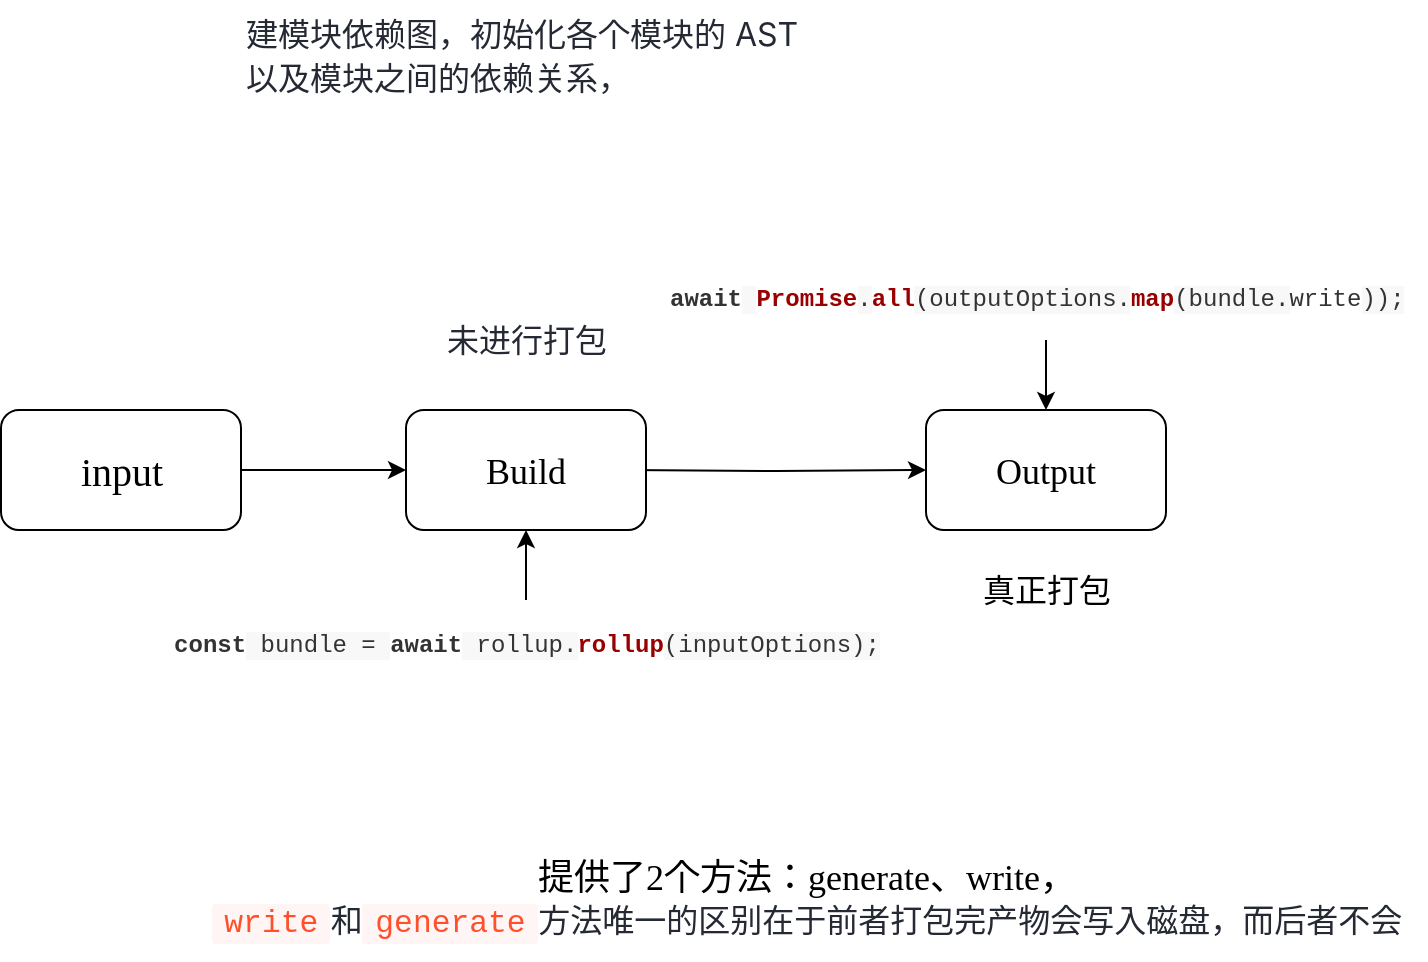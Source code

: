 <mxfile version="20.8.3" type="github">
  <diagram id="prtHgNgQTEPvFCAcTncT" name="Page-1">
    <mxGraphModel dx="954" dy="616" grid="1" gridSize="10" guides="1" tooltips="1" connect="1" arrows="1" fold="1" page="1" pageScale="1" pageWidth="827" pageHeight="1169" math="0" shadow="0">
      <root>
        <mxCell id="0" />
        <mxCell id="1" parent="0" />
        <mxCell id="WediANd1UDlfJTJ_lAEJ-4" style="edgeStyle=orthogonalEdgeStyle;rounded=0;orthogonalLoop=1;jettySize=auto;html=1;exitX=1;exitY=0.5;exitDx=0;exitDy=0;fontSize=24;" edge="1" parent="1" source="WediANd1UDlfJTJ_lAEJ-1">
          <mxGeometry relative="1" as="geometry">
            <mxPoint x="260" y="265" as="targetPoint" />
          </mxGeometry>
        </mxCell>
        <mxCell id="WediANd1UDlfJTJ_lAEJ-1" value="&lt;font style=&quot;font-size: 20px;&quot;&gt;input&lt;/font&gt;" style="rounded=1;whiteSpace=wrap;html=1;fontSize=20;fontFamily=Verdana;" vertex="1" parent="1">
          <mxGeometry x="57.5" y="235" width="120" height="60" as="geometry" />
        </mxCell>
        <mxCell id="WediANd1UDlfJTJ_lAEJ-5" style="edgeStyle=orthogonalEdgeStyle;rounded=0;orthogonalLoop=1;jettySize=auto;html=1;exitX=1;exitY=0.5;exitDx=0;exitDy=0;entryX=0;entryY=0.5;entryDx=0;entryDy=0;fontSize=24;" edge="1" parent="1" target="WediANd1UDlfJTJ_lAEJ-21">
          <mxGeometry relative="1" as="geometry">
            <mxPoint x="370" y="265" as="sourcePoint" />
            <mxPoint x="440" y="265" as="targetPoint" />
          </mxGeometry>
        </mxCell>
        <mxCell id="WediANd1UDlfJTJ_lAEJ-19" value="&lt;span style=&quot;color: rgb(37, 41, 51); font-family: -apple-system, system-ui, &amp;quot;Segoe UI&amp;quot;, Roboto, Ubuntu, Cantarell, &amp;quot;Noto Sans&amp;quot;, sans-serif, &amp;quot;system-ui&amp;quot;, &amp;quot;Helvetica Neue&amp;quot;, &amp;quot;PingFang SC&amp;quot;, &amp;quot;Hiragino Sans GB&amp;quot;, &amp;quot;Microsoft YaHei&amp;quot;, Arial; font-size: 16px; font-style: normal; font-variant-ligatures: normal; font-variant-caps: normal; font-weight: 400; letter-spacing: normal; orphans: 2; text-align: start; text-indent: 0px; text-transform: none; widows: 2; word-spacing: 0px; -webkit-text-stroke-width: 0px; background-color: rgb(255, 255, 255); text-decoration-thickness: initial; text-decoration-style: initial; text-decoration-color: initial; float: none; display: inline !important;&quot;&gt;建模块依赖图，初始化各个模块的 AST 以及模块之间的依赖关系，&lt;/span&gt;" style="text;whiteSpace=wrap;html=1;fontSize=18;fontFamily=Verdana;" vertex="1" parent="1">
          <mxGeometry x="177.5" y="30" width="285" height="50" as="geometry" />
        </mxCell>
        <mxCell id="WediANd1UDlfJTJ_lAEJ-20" value="&lt;span style=&quot;font-size: 18px;&quot;&gt;Build&lt;/span&gt;" style="rounded=1;whiteSpace=wrap;html=1;fontSize=20;fontFamily=Verdana;" vertex="1" parent="1">
          <mxGeometry x="260" y="235" width="120" height="60" as="geometry" />
        </mxCell>
        <mxCell id="WediANd1UDlfJTJ_lAEJ-21" value="&lt;span style=&quot;font-size: 18px;&quot;&gt;Output&lt;/span&gt;" style="rounded=1;whiteSpace=wrap;html=1;fontSize=20;fontFamily=Verdana;" vertex="1" parent="1">
          <mxGeometry x="520" y="235" width="120" height="60" as="geometry" />
        </mxCell>
        <mxCell id="WediANd1UDlfJTJ_lAEJ-26" value="提供了2个方法：generate、write，&lt;br&gt;&lt;code style=&quot;font-family: Menlo, Monaco, Consolas, &amp;quot;Courier New&amp;quot;, monospace; font-size: 0.87em; word-break: break-word; border-radius: 2px; overflow-x: auto; background-color: rgb(255, 245, 245); color: rgb(255, 80, 44); padding: 0.065em 0.4em; text-align: start;&quot;&gt;write&lt;/code&gt;&lt;span style=&quot;color: rgb(37, 41, 51); font-family: -apple-system, system-ui, &amp;quot;Segoe UI&amp;quot;, Roboto, Ubuntu, Cantarell, &amp;quot;Noto Sans&amp;quot;, sans-serif, &amp;quot;system-ui&amp;quot;, &amp;quot;Helvetica Neue&amp;quot;, &amp;quot;PingFang SC&amp;quot;, &amp;quot;Hiragino Sans GB&amp;quot;, &amp;quot;Microsoft YaHei&amp;quot;, Arial; font-size: 16px; text-align: start; background-color: rgb(255, 255, 255);&quot;&gt;和&lt;/span&gt;&lt;code style=&quot;font-family: Menlo, Monaco, Consolas, &amp;quot;Courier New&amp;quot;, monospace; font-size: 0.87em; word-break: break-word; border-radius: 2px; overflow-x: auto; background-color: rgb(255, 245, 245); color: rgb(255, 80, 44); padding: 0.065em 0.4em; text-align: start;&quot;&gt;generate&lt;/code&gt;&lt;span style=&quot;color: rgb(37, 41, 51); font-family: -apple-system, system-ui, &amp;quot;Segoe UI&amp;quot;, Roboto, Ubuntu, Cantarell, &amp;quot;Noto Sans&amp;quot;, sans-serif, &amp;quot;system-ui&amp;quot;, &amp;quot;Helvetica Neue&amp;quot;, &amp;quot;PingFang SC&amp;quot;, &amp;quot;Hiragino Sans GB&amp;quot;, &amp;quot;Microsoft YaHei&amp;quot;, Arial; font-size: 16px; text-align: start; background-color: rgb(255, 255, 255);&quot;&gt;方法唯一的区别在于前者打包完产物会写入磁盘，而后者不会&lt;/span&gt;" style="text;html=1;align=center;verticalAlign=middle;resizable=0;points=[];autosize=1;strokeColor=none;fillColor=none;fontSize=18;fontFamily=Verdana;" vertex="1" parent="1">
          <mxGeometry x="150" y="450" width="620" height="60" as="geometry" />
        </mxCell>
        <mxCell id="WediANd1UDlfJTJ_lAEJ-30" value="&lt;span style=&quot;color: rgb(37, 41, 51); font-family: -apple-system, system-ui, &amp;quot;Segoe UI&amp;quot;, Roboto, Ubuntu, Cantarell, &amp;quot;Noto Sans&amp;quot;, sans-serif, &amp;quot;system-ui&amp;quot;, &amp;quot;Helvetica Neue&amp;quot;, &amp;quot;PingFang SC&amp;quot;, &amp;quot;Hiragino Sans GB&amp;quot;, &amp;quot;Microsoft YaHei&amp;quot;, Arial; font-size: 16px; text-align: start; background-color: rgb(255, 255, 255);&quot;&gt;未进行打包&lt;/span&gt;" style="text;html=1;align=center;verticalAlign=middle;resizable=0;points=[];autosize=1;strokeColor=none;fillColor=none;fontSize=16;fontFamily=Verdana;" vertex="1" parent="1">
          <mxGeometry x="270" y="185" width="100" height="30" as="geometry" />
        </mxCell>
        <mxCell id="WediANd1UDlfJTJ_lAEJ-34" value="" style="edgeStyle=orthogonalEdgeStyle;rounded=0;orthogonalLoop=1;jettySize=auto;html=1;fontFamily=Verdana;fontSize=18;" edge="1" parent="1" source="WediANd1UDlfJTJ_lAEJ-31" target="WediANd1UDlfJTJ_lAEJ-20">
          <mxGeometry relative="1" as="geometry" />
        </mxCell>
        <mxCell id="WediANd1UDlfJTJ_lAEJ-31" value="&lt;span style=&quot;color: rgb(51, 51, 51); font-weight: 700; font-family: Menlo, Monaco, Consolas, &amp;quot;Courier New&amp;quot;, monospace; font-size: 12px; text-align: start;&quot; class=&quot;hljs-keyword&quot;&gt;const&lt;/span&gt;&lt;span style=&quot;color: rgb(51, 51, 51); font-family: Menlo, Monaco, Consolas, &amp;quot;Courier New&amp;quot;, monospace; font-size: 12px; text-align: start; background-color: rgb(248, 248, 248);&quot;&gt; bundle = &lt;/span&gt;&lt;span style=&quot;color: rgb(51, 51, 51); font-weight: 700; font-family: Menlo, Monaco, Consolas, &amp;quot;Courier New&amp;quot;, monospace; font-size: 12px; text-align: start;&quot; class=&quot;hljs-keyword&quot;&gt;await&lt;/span&gt;&lt;span style=&quot;color: rgb(51, 51, 51); font-family: Menlo, Monaco, Consolas, &amp;quot;Courier New&amp;quot;, monospace; font-size: 12px; text-align: start; background-color: rgb(248, 248, 248);&quot;&gt; rollup.&lt;/span&gt;&lt;span style=&quot;color: rgb(153, 0, 0); font-weight: 700; font-family: Menlo, Monaco, Consolas, &amp;quot;Courier New&amp;quot;, monospace; font-size: 12px; text-align: start;&quot; class=&quot;hljs-title function_&quot;&gt;rollup&lt;/span&gt;&lt;span style=&quot;color: rgb(51, 51, 51); font-family: Menlo, Monaco, Consolas, &amp;quot;Courier New&amp;quot;, monospace; font-size: 12px; text-align: start; background-color: rgb(248, 248, 248);&quot;&gt;(inputOptions);&lt;/span&gt;" style="text;html=1;align=center;verticalAlign=middle;resizable=0;points=[];autosize=1;strokeColor=none;fillColor=none;fontSize=18;fontFamily=Verdana;" vertex="1" parent="1">
          <mxGeometry x="130" y="330" width="380" height="40" as="geometry" />
        </mxCell>
        <mxCell id="WediANd1UDlfJTJ_lAEJ-36" value="" style="edgeStyle=orthogonalEdgeStyle;rounded=0;orthogonalLoop=1;jettySize=auto;html=1;fontFamily=Verdana;fontSize=18;" edge="1" parent="1" source="WediANd1UDlfJTJ_lAEJ-35" target="WediANd1UDlfJTJ_lAEJ-21">
          <mxGeometry relative="1" as="geometry" />
        </mxCell>
        <mxCell id="WediANd1UDlfJTJ_lAEJ-35" value="&lt;meta charset=&quot;utf-8&quot;&gt;&lt;span style=&quot;color: rgb(51, 51, 51); font-weight: 700; font-family: Menlo, Monaco, Consolas, &amp;quot;Courier New&amp;quot;, monospace; font-size: 12px; font-style: normal; font-variant-ligatures: normal; font-variant-caps: normal; letter-spacing: normal; orphans: 2; text-align: start; text-indent: 0px; text-transform: none; widows: 2; word-spacing: 0px; -webkit-text-stroke-width: 0px; text-decoration-thickness: initial; text-decoration-style: initial; text-decoration-color: initial;&quot; class=&quot;hljs-keyword&quot;&gt;await&lt;/span&gt;&lt;span style=&quot;color: rgb(51, 51, 51); font-family: Menlo, Monaco, Consolas, &amp;quot;Courier New&amp;quot;, monospace; font-size: 12px; font-style: normal; font-variant-ligatures: normal; font-variant-caps: normal; font-weight: 400; letter-spacing: normal; orphans: 2; text-align: start; text-indent: 0px; text-transform: none; widows: 2; word-spacing: 0px; -webkit-text-stroke-width: 0px; background-color: rgb(248, 248, 248); text-decoration-thickness: initial; text-decoration-style: initial; text-decoration-color: initial; float: none; display: inline !important;&quot;&gt; &lt;/span&gt;&lt;span style=&quot;color: rgb(153, 0, 0); font-weight: 700; font-family: Menlo, Monaco, Consolas, &amp;quot;Courier New&amp;quot;, monospace; font-size: 12px; font-style: normal; font-variant-ligatures: normal; font-variant-caps: normal; letter-spacing: normal; orphans: 2; text-align: start; text-indent: 0px; text-transform: none; widows: 2; word-spacing: 0px; -webkit-text-stroke-width: 0px; text-decoration-thickness: initial; text-decoration-style: initial; text-decoration-color: initial;&quot; class=&quot;hljs-title class_&quot;&gt;Promise&lt;/span&gt;&lt;span style=&quot;color: rgb(51, 51, 51); font-family: Menlo, Monaco, Consolas, &amp;quot;Courier New&amp;quot;, monospace; font-size: 12px; font-style: normal; font-variant-ligatures: normal; font-variant-caps: normal; font-weight: 400; letter-spacing: normal; orphans: 2; text-align: start; text-indent: 0px; text-transform: none; widows: 2; word-spacing: 0px; -webkit-text-stroke-width: 0px; background-color: rgb(248, 248, 248); text-decoration-thickness: initial; text-decoration-style: initial; text-decoration-color: initial; float: none; display: inline !important;&quot;&gt;.&lt;/span&gt;&lt;span style=&quot;color: rgb(153, 0, 0); font-weight: 700; font-family: Menlo, Monaco, Consolas, &amp;quot;Courier New&amp;quot;, monospace; font-size: 12px; font-style: normal; font-variant-ligatures: normal; font-variant-caps: normal; letter-spacing: normal; orphans: 2; text-align: start; text-indent: 0px; text-transform: none; widows: 2; word-spacing: 0px; -webkit-text-stroke-width: 0px; text-decoration-thickness: initial; text-decoration-style: initial; text-decoration-color: initial;&quot; class=&quot;hljs-title function_&quot;&gt;all&lt;/span&gt;&lt;span style=&quot;color: rgb(51, 51, 51); font-family: Menlo, Monaco, Consolas, &amp;quot;Courier New&amp;quot;, monospace; font-size: 12px; font-style: normal; font-variant-ligatures: normal; font-variant-caps: normal; font-weight: 400; letter-spacing: normal; orphans: 2; text-align: start; text-indent: 0px; text-transform: none; widows: 2; word-spacing: 0px; -webkit-text-stroke-width: 0px; background-color: rgb(248, 248, 248); text-decoration-thickness: initial; text-decoration-style: initial; text-decoration-color: initial; float: none; display: inline !important;&quot;&gt;(outputOptions.&lt;/span&gt;&lt;span style=&quot;color: rgb(153, 0, 0); font-weight: 700; font-family: Menlo, Monaco, Consolas, &amp;quot;Courier New&amp;quot;, monospace; font-size: 12px; font-style: normal; font-variant-ligatures: normal; font-variant-caps: normal; letter-spacing: normal; orphans: 2; text-align: start; text-indent: 0px; text-transform: none; widows: 2; word-spacing: 0px; -webkit-text-stroke-width: 0px; text-decoration-thickness: initial; text-decoration-style: initial; text-decoration-color: initial;&quot; class=&quot;hljs-title function_&quot;&gt;map&lt;/span&gt;&lt;span style=&quot;color: rgb(51, 51, 51); font-family: Menlo, Monaco, Consolas, &amp;quot;Courier New&amp;quot;, monospace; font-size: 12px; font-style: normal; font-variant-ligatures: normal; font-variant-caps: normal; font-weight: 400; letter-spacing: normal; orphans: 2; text-align: start; text-indent: 0px; text-transform: none; widows: 2; word-spacing: 0px; -webkit-text-stroke-width: 0px; background-color: rgb(248, 248, 248); text-decoration-thickness: initial; text-decoration-style: initial; text-decoration-color: initial; float: none; display: inline !important;&quot;&gt;(bundle.&lt;/span&gt;&lt;span style=&quot;color: rgb(51, 51, 51); font-family: Menlo, Monaco, Consolas, &amp;quot;Courier New&amp;quot;, monospace; font-size: 12px; font-style: normal; font-variant-ligatures: normal; font-variant-caps: normal; font-weight: 400; letter-spacing: normal; orphans: 2; text-align: start; text-indent: 0px; text-transform: none; widows: 2; word-spacing: 0px; -webkit-text-stroke-width: 0px; text-decoration-thickness: initial; text-decoration-style: initial; text-decoration-color: initial;&quot; class=&quot;hljs-property&quot;&gt;write&lt;/span&gt;&lt;span style=&quot;color: rgb(51, 51, 51); font-family: Menlo, Monaco, Consolas, &amp;quot;Courier New&amp;quot;, monospace; font-size: 12px; font-style: normal; font-variant-ligatures: normal; font-variant-caps: normal; font-weight: 400; letter-spacing: normal; orphans: 2; text-align: start; text-indent: 0px; text-transform: none; widows: 2; word-spacing: 0px; -webkit-text-stroke-width: 0px; background-color: rgb(248, 248, 248); text-decoration-thickness: initial; text-decoration-style: initial; text-decoration-color: initial; float: none; display: inline !important;&quot;&gt;));&lt;/span&gt;" style="text;whiteSpace=wrap;html=1;fontSize=18;fontFamily=Verdana;" vertex="1" parent="1">
          <mxGeometry x="390" y="160" width="380" height="40" as="geometry" />
        </mxCell>
        <mxCell id="WediANd1UDlfJTJ_lAEJ-37" value="真正打包" style="text;html=1;align=center;verticalAlign=middle;resizable=0;points=[];autosize=1;strokeColor=none;fillColor=none;fontSize=16;fontFamily=Verdana;" vertex="1" parent="1">
          <mxGeometry x="535" y="310" width="90" height="30" as="geometry" />
        </mxCell>
      </root>
    </mxGraphModel>
  </diagram>
</mxfile>
